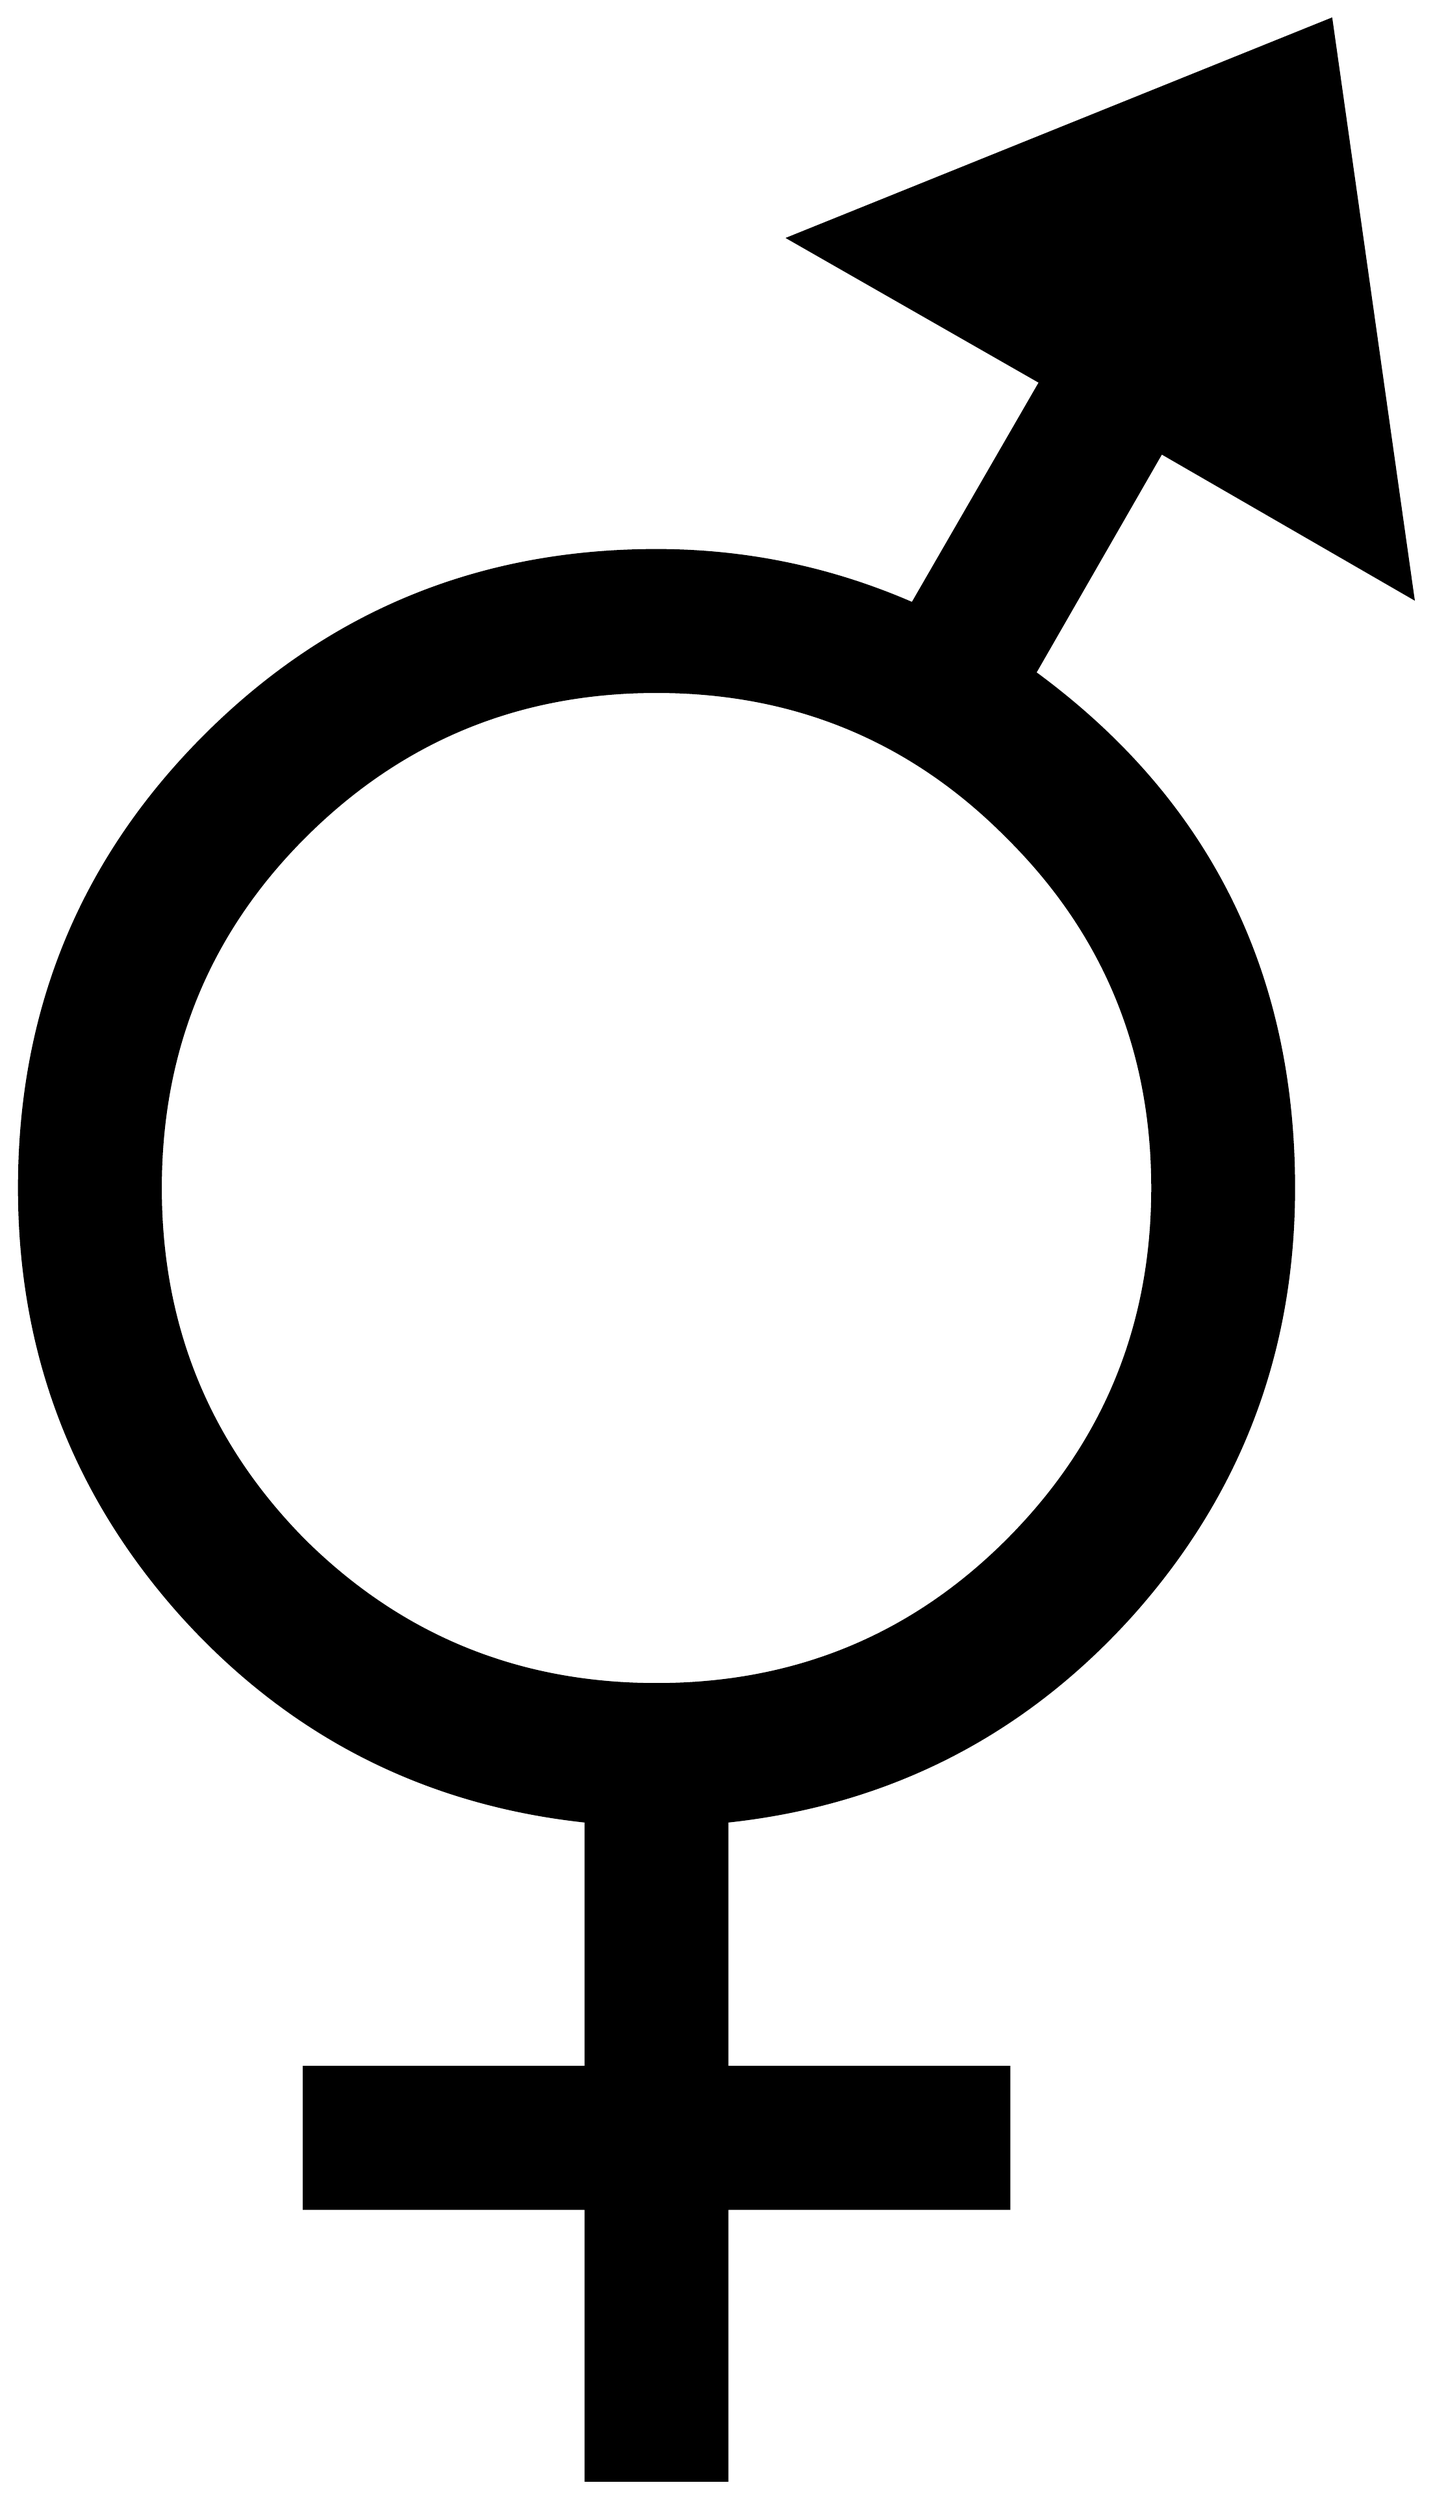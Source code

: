 


\begin{tikzpicture}[y=0.80pt, x=0.80pt, yscale=-1.0, xscale=1.0, inner sep=0pt, outer sep=0pt]
\begin{scope}[shift={(100.0,1663.0)},nonzero rule]
  \path[draw=.,fill=.,line width=1.600pt] (1049.0,-992.0) --
    (874.0,-1093.0) -- (786.0,-940.0) .. controls (906.0,-852.0)
    and (966.0,-732.667) .. (966.0,-582.0) .. controls
    (966.0,-468.0) and (928.333,-369.0) .. (853.0,-285.0) ..
    controls (777.667,-201.667) and (684.0,-154.0) .. (572.0,-142.0)
    -- (572.0,29.0) -- (768.0,29.0) -- (768.0,127.0) --
    (572.0,127.0) -- (572.0,316.0) -- (474.0,316.0) --
    (474.0,127.0) -- (278.0,127.0) -- (278.0,29.0) --
    (474.0,29.0) -- (474.0,-142.0) .. controls (362.0,-154.0)
    and (268.333,-201.667) .. (193.0,-285.0) .. controls
    (117.667,-369.0) and (80.0,-468.0) .. (80.0,-582.0) ..
    controls (80.0,-705.333) and (123.0,-810.0) .. (209.0,-896.0)
    .. controls (295.0,-982.0) and (399.667,-1025.0) ..
    (523.0,-1025.0) .. controls (585.0,-1025.0) and
    (644.333,-1012.667) .. (701.0,-988.0) -- (790.0,-1142.0) --
    (615.0,-1242.0) -- (992.0,-1394.0) -- (1049.0,-992.0) --
    cycle(868.0,-582.0) .. controls (868.0,-678.0) and
    (834.333,-759.333) .. (767.0,-826.0) .. controls (700.333,-893.333)
    and (619.0,-927.0) .. (523.0,-927.0) .. controls
    (427.0,-927.0) and (345.333,-893.333) .. (278.0,-826.0) ..
    controls (211.333,-759.333) and (178.0,-678.0) .. (178.0,-582.0)
    .. controls (178.0,-486.0) and (211.333,-404.333) ..
    (278.0,-337.0) .. controls (345.333,-270.333) and (427.0,-237.0)
    .. (523.0,-237.0) .. controls (619.0,-237.0) and
    (700.333,-270.333) .. (767.0,-337.0) .. controls (834.333,-404.333)
    and (868.0,-486.0) .. (868.0,-582.0) -- cycle;
\end{scope}

\end{tikzpicture}

